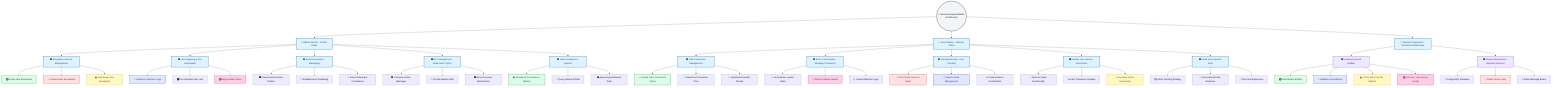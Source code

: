 flowchart TD
    root(("🎯 Service Responsibilities Architecture"))

    %% --- Admin Service ---
    root --> AdminService["🔧 Admin Service - Control Plane"]
    AdminService --> BroadcastLifecycle["🟦 Broadcast Lifecycle Management"]
    BroadcastLifecycle --> CreateBroadcast["🟢 Create New Broadcasts"]
    BroadcastLifecycle --> CancelBroadcast["🔴 Cancel Active Broadcasts"]
    BroadcastLifecycle --> ExpireBroadcast["🟡 Auto-Expire Old Broadcasts"]

    AdminService --> UserTargeting["🟪 User Targeting & Pre-computation"]
    UserTargeting --> AudienceSelection["🔵 Audience Selection Logic"]
    UserTargeting --> PreCalculation["🟠 Pre-calculate User Lists"]
    UserTargeting --> SegmentationRules["🟣 Segmentation Rules"]

    AdminService --> EventGeneration["🟨 Event Generation - Messaging"]
    EventGeneration --> TransactionalOutbox["🟫 Transactional Outbox Pattern"]
    EventGeneration --> ReliablePublishing["🔷 Reliable Event Publishing"]
    EventGeneration --> EventConsistency["🔶 Event Ordering & Consistency"]

    AdminService --> DLTManagement["🟧 DLT Management - Dead Letter Topics"]
    DLTManagement --> ConsumeFailedMessages["⚫ Consume Failed Messages"]
    DLTManagement --> RedriveAPIs["🔘 Provide Redrive APIs"]
    DLTManagement --> ErrorRecovery["🟥 Error Recovery Mechanisms"]

    AdminService --> AdminAnalytics["🟩 Admin Analytics & Queries"]
    AdminAnalytics --> PerformanceMetrics["📈 Broadcast Performance Metrics"]
    AdminAnalytics --> HistoricalData["🔎 Query Historical Data"]
    AdminAnalytics --> ReportingData["📊 Reporting Dashboard Data"]

    %% --- User Service ---
    root --> UserService["🚀 User Service - Delivery Plane"]
    UserService --> SSEConnection["🟦 SSE Connection Management"]
    SSEConnection --> ConcurrentUsers["🌟 Handle 30k+ Concurrent Users"]
    SSEConnection --> ConnectionPool["🔗 Real-time Connection Pool"]
    SSEConnection --> HealthChecks["💚 Heartbeat & Health Checks"]

    UserService --> EventConsumption["🟪 Event Consumption - Message Processing"]
    EventConsumption --> Orchestrator["👑 Orchestrator Leader Node"]
    EventConsumption --> Workers["👷 Worker Follower Nodes"]
    EventConsumption --> LoadDistribution["⚖️ Load Distribution Logic"]

    UserService --> DistributedState["🟨 Distributed State - User Tracking"]
    DistributedState --> OnlineUsers["🔴 Track Online Users in Redis"]
    DistributedState --> SessionState["🔵 Session State Management"]
    DistributedState --> CrossInstance["🌐 Cross-Instance Coordination"]

    UserService --> UserActions["🟧 Handle User Actions - Interactions"]
    UserActions --> MarkAsRead["✅ Mark as Read Functionality"]
    UserActions --> PreferenceUpdates["⚙️ User Preference Updates"]
    UserActions --> RealtimeProcessing["⚡ Real-time Action Processing"]

    UserService --> UserSpecificData["🟩 Serve User-Specific Data"]
    UserSpecificData --> InboxCaching["📦 Inbox Caching Strategy"]
    UserSpecificData --> PersonalizedRetrieval["🎯 Personalized Data Retrieval"]
    UserSpecificData --> FastExperience["🚀 Fast User Experience"]

    %% --- Shared Components ---
    root --> SharedComponents["🔗 Shared Components - Common Infrastructure"]
    SharedComponents --> BroadcastSharedModule["🟦 broadcast-shared Module"]
    BroadcastSharedModule --> DataModels["🟢 Data Models Entities"]
    BroadcastSharedModule --> DatabaseRepos["🔵 Database Repositories"]
    BroadcastSharedModule --> DTOs["🟡 DTOs Data Transfer Objects"]
    BroadcastSharedModule --> JavaSpringConfig["🟣 Common Java Spring Config"]

    SharedComponents --> SharedInfrastructure["🟪 Shared Infrastructure - Backend Services"]
    SharedInfrastructure --> PostgreSQL["🐘 PostgreSQL Database"]
    SharedInfrastructure --> RedisCache["⚡ Redis Cache Layer"]
    SharedInfrastructure --> KafkaBroker["📡 Kafka Message Broker"]

    %% --- Styling ---
    classDef root fill:#f3f4f6,stroke:#111827,stroke-width:2px,color:#111827;
    classDef group fill:#e0f2fe,stroke:#0284c7,stroke-width:2px,color:#0c4a6e;
    classDef leaf1 fill:#dcfce7,stroke:#16a34a,stroke-width:1.5px,color:#064e3b;
    classDef leaf2 fill:#fee2e2,stroke:#dc2626,stroke-width:1.5px,color:#7f1d1d;
    classDef leaf3 fill:#fef9c3,stroke:#eab308,stroke-width:1.5px,color:#78350f;
    classDef leaf4 fill:#e0e7ff,stroke:#4338ca,stroke-width:1.5px,color:#312e81;
    classDef leaf5 fill:#fbcfe8,stroke:#db2777,stroke-width:1.5px,color:#831843;
    classDef infra fill:#ede9fe,stroke:#7c3aed,stroke-width:1.5px,color:#4c1d95;

    %% Apply classes
    class root root
    class AdminService,UserService,SharedComponents group
    class BroadcastLifecycle,UserTargeting,EventGeneration,DLTManagement,AdminAnalytics group
    class SSEConnection,EventConsumption,DistributedState,UserActions,UserSpecificData group
    class BroadcastSharedModule,SharedInfrastructure infra

    class CreateBroadcast,PerformanceMetrics,ConcurrentUsers,DataModels leaf1
    class CancelBroadcast,OnlineUsers,RedisCache leaf2
    class ExpireBroadcast,DTOs,RealtimeProcessing leaf3
    class AudienceSelection,SessionState,DatabaseRepos leaf4
    class SegmentationRules,Workers,JavaSpringConfig leaf5